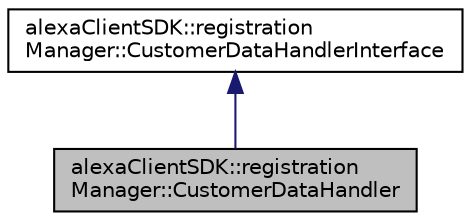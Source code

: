 digraph "alexaClientSDK::registrationManager::CustomerDataHandler"
{
  edge [fontname="Helvetica",fontsize="10",labelfontname="Helvetica",labelfontsize="10"];
  node [fontname="Helvetica",fontsize="10",shape=record];
  Node14 [label="alexaClientSDK::registration\lManager::CustomerDataHandler",height=0.2,width=0.4,color="black", fillcolor="grey75", style="filled", fontcolor="black"];
  Node15 -> Node14 [dir="back",color="midnightblue",fontsize="10",style="solid",fontname="Helvetica"];
  Node15 [label="alexaClientSDK::registration\lManager::CustomerDataHandlerInterface",height=0.2,width=0.4,color="black", fillcolor="white", style="filled",URL="$classalexa_client_s_d_k_1_1registration_manager_1_1_customer_data_handler_interface.html"];
}
